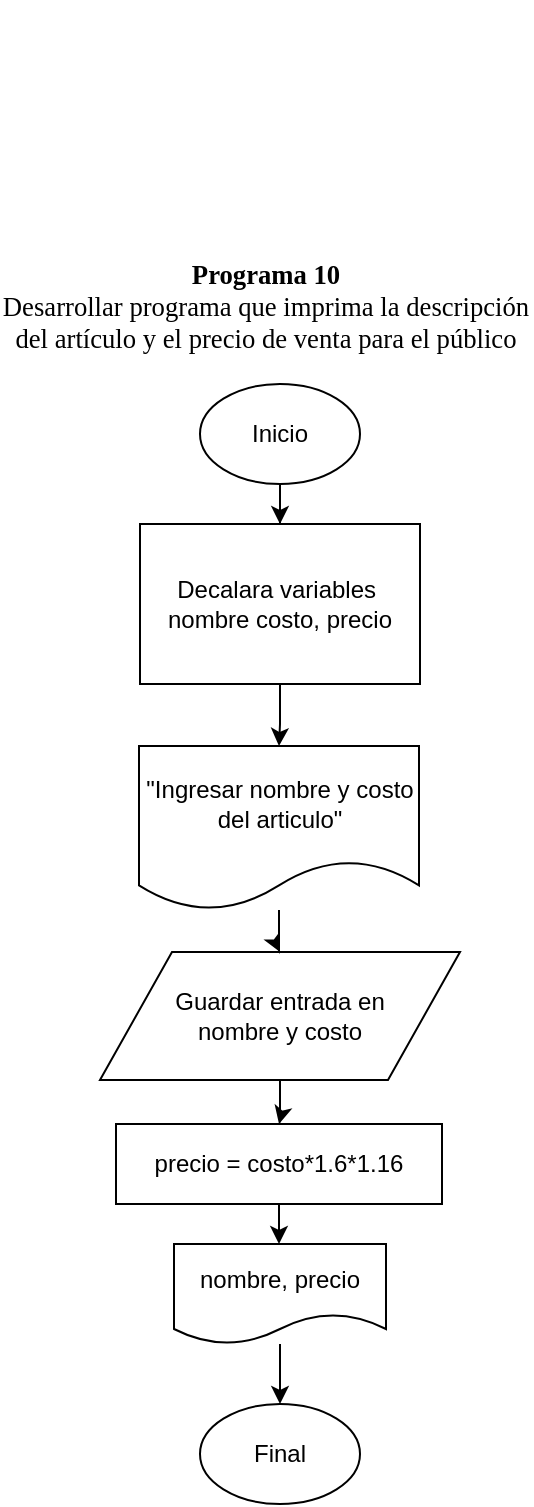 <mxfile version="11.2.3" type="device" pages="1"><diagram id="ogNjdx5dS7YQPO_m7oIl" name="Page-1"><mxGraphModel dx="946" dy="1657" grid="1" gridSize="10" guides="1" tooltips="1" connect="1" arrows="1" fold="1" page="1" pageScale="1" pageWidth="850" pageHeight="1100" math="0" shadow="0"><root><mxCell id="0"/><mxCell id="1" parent="0"/><mxCell id="tqjpd6KlClGjDnbt1016-27" value="" style="edgeStyle=orthogonalEdgeStyle;rounded=0;orthogonalLoop=1;jettySize=auto;html=1;" edge="1" parent="1" source="tqjpd6KlClGjDnbt1016-1" target="tqjpd6KlClGjDnbt1016-5"><mxGeometry relative="1" as="geometry"/></mxCell><mxCell id="tqjpd6KlClGjDnbt1016-1" value="Inicio" style="ellipse;whiteSpace=wrap;html=1;" vertex="1" parent="1"><mxGeometry x="150" y="10" width="80" height="50" as="geometry"/></mxCell><mxCell id="tqjpd6KlClGjDnbt1016-3" value="Final" style="ellipse;whiteSpace=wrap;html=1;" vertex="1" parent="1"><mxGeometry x="150" y="520" width="80" height="50" as="geometry"/></mxCell><mxCell id="tqjpd6KlClGjDnbt1016-22" value="" style="edgeStyle=orthogonalEdgeStyle;rounded=0;orthogonalLoop=1;jettySize=auto;html=1;" edge="1" parent="1" source="tqjpd6KlClGjDnbt1016-4" target="tqjpd6KlClGjDnbt1016-8"><mxGeometry relative="1" as="geometry"/></mxCell><mxCell id="tqjpd6KlClGjDnbt1016-4" value="&lt;div&gt;Guardar entrada en &lt;br&gt;&lt;/div&gt;&lt;div&gt;nombre y costo&lt;br&gt;&lt;/div&gt;" style="shape=parallelogram;perimeter=parallelogramPerimeter;whiteSpace=wrap;html=1;" vertex="1" parent="1"><mxGeometry x="100" y="294" width="180" height="64" as="geometry"/></mxCell><mxCell id="tqjpd6KlClGjDnbt1016-33" value="" style="edgeStyle=orthogonalEdgeStyle;rounded=0;orthogonalLoop=1;jettySize=auto;html=1;" edge="1" parent="1" source="tqjpd6KlClGjDnbt1016-5" target="tqjpd6KlClGjDnbt1016-6"><mxGeometry relative="1" as="geometry"/></mxCell><mxCell id="tqjpd6KlClGjDnbt1016-5" value="Decalara variables&amp;nbsp; nombre costo, precio" style="rounded=0;whiteSpace=wrap;html=1;" vertex="1" parent="1"><mxGeometry x="120" y="80" width="140" height="80" as="geometry"/></mxCell><mxCell id="tqjpd6KlClGjDnbt1016-28" value="" style="edgeStyle=orthogonalEdgeStyle;rounded=0;orthogonalLoop=1;jettySize=auto;html=1;" edge="1" parent="1" source="tqjpd6KlClGjDnbt1016-6" target="tqjpd6KlClGjDnbt1016-4"><mxGeometry relative="1" as="geometry"/></mxCell><mxCell id="tqjpd6KlClGjDnbt1016-6" value="&quot;Ingresar nombre y costo del articulo&quot;" style="shape=document;whiteSpace=wrap;html=1;boundedLbl=1;" vertex="1" parent="1"><mxGeometry x="119.5" y="191" width="140" height="82" as="geometry"/></mxCell><mxCell id="tqjpd6KlClGjDnbt1016-14" value="" style="edgeStyle=orthogonalEdgeStyle;rounded=0;orthogonalLoop=1;jettySize=auto;html=1;" edge="1" parent="1" source="tqjpd6KlClGjDnbt1016-8" target="tqjpd6KlClGjDnbt1016-9"><mxGeometry relative="1" as="geometry"/></mxCell><mxCell id="tqjpd6KlClGjDnbt1016-8" value="precio = costo*1.6*1.16" style="rounded=0;whiteSpace=wrap;html=1;" vertex="1" parent="1"><mxGeometry x="108" y="380" width="163" height="40" as="geometry"/></mxCell><mxCell id="tqjpd6KlClGjDnbt1016-15" value="" style="edgeStyle=orthogonalEdgeStyle;rounded=0;orthogonalLoop=1;jettySize=auto;html=1;" edge="1" parent="1" source="tqjpd6KlClGjDnbt1016-9" target="tqjpd6KlClGjDnbt1016-3"><mxGeometry relative="1" as="geometry"/></mxCell><mxCell id="tqjpd6KlClGjDnbt1016-9" value="nombre, precio" style="shape=document;whiteSpace=wrap;html=1;boundedLbl=1;" vertex="1" parent="1"><mxGeometry x="137" y="440" width="106" height="50" as="geometry"/></mxCell><mxCell id="tqjpd6KlClGjDnbt1016-21" value="&lt;br&gt;&lt;br&gt;&#9;&lt;br&gt;&#9;&#9;&lt;br&gt;&#9;&#9;&lt;br&gt;&#9;&lt;br&gt;&#9;&lt;br&gt;&#9;&#9;&lt;div class=&quot;page&quot; title=&quot;Page 1&quot;&gt;&lt;br&gt;&#9;&#9;&#9;&lt;div class=&quot;layoutArea&quot;&gt;&lt;br&gt;&#9;&#9;&#9;&#9;&lt;div class=&quot;column&quot;&gt;&lt;span style=&quot;font-size: 10.0pt ; font-family: &amp;#34;arialmt&amp;#34;&quot;&gt;&lt;b&gt;Programa 10&lt;/b&gt;&lt;br&gt;&lt;/span&gt;&lt;/div&gt;&lt;div class=&quot;column&quot;&gt;&lt;span style=&quot;font-size: 10.0pt ; font-family: &amp;#34;arialmt&amp;#34;&quot;&gt;Desarrollar programa que imprima la descripción del artículo y&lt;/span&gt;&lt;span style=&quot;font-size: 10.0pt ; font-family: &amp;#34;arialmt&amp;#34;&quot;&gt; el precio de venta para el público&lt;/span&gt;&lt;br&gt;&lt;div class=&quot;page&quot; title=&quot;Page 1&quot;&gt;&lt;div class=&quot;layoutArea&quot;&gt;&lt;span style=&quot;font-size: 10.0pt ; font-family: &amp;#34;arialmt&amp;#34;&quot;&gt;&lt;/span&gt;&lt;div class=&quot;column&quot;&gt;&lt;br&gt;&#9;&#9;&#9;&#9;&#9;&#9;&lt;br&gt;&#9;&#9;&#9;&#9;&lt;/div&gt;&lt;br&gt;&#9;&#9;&#9;&lt;/div&gt;&lt;br&gt;&#9;&#9;&lt;/div&gt;&lt;br&gt;&#9;&lt;br&gt;&lt;span style=&quot;font-size: 10.0pt ; font-family: &amp;#34;arialmt&amp;#34;&quot;&gt;&lt;/span&gt;&lt;br&gt;&lt;div class=&quot;page&quot; title=&quot;Page 1&quot;&gt;&lt;div class=&quot;layoutArea&quot;&gt;&lt;span style=&quot;font-size: 10.0pt ; font-family: &amp;#34;arialmt&amp;#34;&quot;&gt;&lt;/span&gt;&lt;div class=&quot;column&quot;&gt;&lt;br&gt;&#9;&#9;&#9;&#9;&#9;&#9;&lt;br&gt;&#9;&#9;&#9;&#9;&lt;/div&gt;&lt;br&gt;&#9;&#9;&#9;&lt;/div&gt;&lt;br&gt;&#9;&#9;&lt;/div&gt;&lt;br&gt;&#9;&lt;br&gt;&lt;div class=&quot;column&quot;&gt;&lt;span style=&quot;font-size: 10.0pt ; font-family: &amp;#34;arialmt&amp;#34;&quot;&gt;&lt;/span&gt;&lt;span style=&quot;font-size: 10.0pt ; font-family: &amp;#34;arialmt&amp;#34;&quot;&gt;&lt;/span&gt;&lt;br&gt;&lt;span style=&quot;font-size: 10.0pt ; font-family: &amp;#34;arialmt&amp;#34;&quot;&gt;&lt;/span&gt;&lt;span style=&quot;font-size: 10.0pt ; font-family: &amp;#34;arialmt&amp;#34;&quot;&gt;&lt;/span&gt;&lt;/div&gt;&lt;div class=&quot;page&quot; title=&quot;Page 1&quot;&gt;&lt;span style=&quot;font-size: 10.0pt ; font-family: &amp;#34;arialmt&amp;#34;&quot;&gt;&lt;/span&gt;&lt;/div&gt;&lt;br&gt;&#9;&#9;&#9;&#9;&#9;&#9;&lt;br&gt;&#9;&#9;&#9;&#9;&lt;/div&gt;&lt;br&gt;&#9;&#9;&#9;&lt;/div&gt;&lt;br&gt;&#9;&#9;&lt;/div&gt;&lt;br&gt;&#9;" style="text;html=1;strokeColor=none;fillColor=none;align=center;verticalAlign=middle;whiteSpace=wrap;rounded=0;" vertex="1" parent="1"><mxGeometry x="50" y="35" width="266" height="20" as="geometry"/></mxCell></root></mxGraphModel></diagram></mxfile>